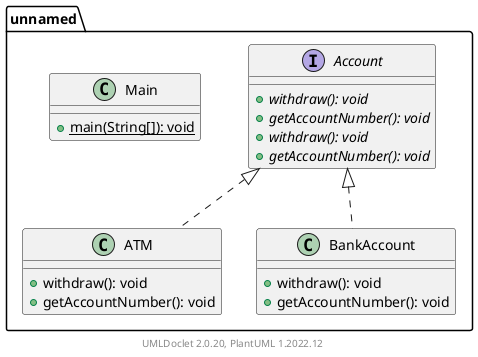 @startuml
namespace unnamed {

        interface Account [[Account.html]] {
            {abstract} +withdraw(): void
            {abstract} +getAccountNumber(): void
        }

        class ATM [[ATM.html]] {
            +withdraw(): void
            +getAccountNumber(): void
        }

        class BankAccount [[BankAccount.html]] {
            +withdraw(): void
            +getAccountNumber(): void
        }

        class Main [[Main.html]] {
            {static} +main(String[]): void
        }

        Account <|.. ATM
        Account <|.. BankAccount
    }

    namespace unnamed {
        interface Account [[Account.html]] {
            {abstract} +withdraw(): void
            {abstract} +getAccountNumber(): void
        }
    }

    center footer UMLDoclet 2.0.20, PlantUML 1.2022.12
@enduml